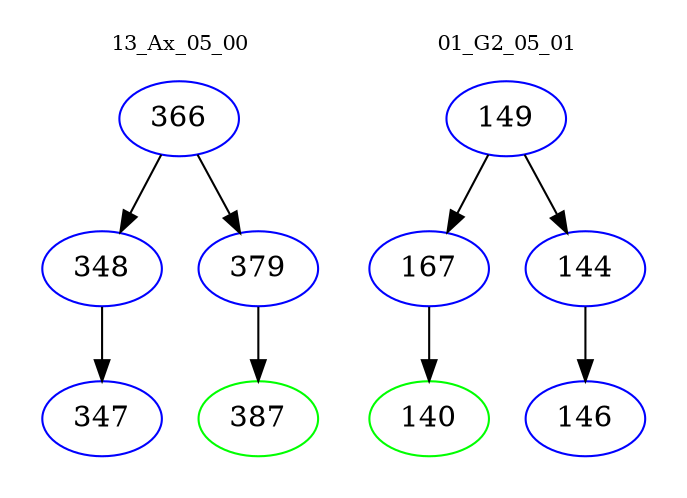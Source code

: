 digraph{
subgraph cluster_0 {
color = white
label = "13_Ax_05_00";
fontsize=10;
T0_366 [label="366", color="blue"]
T0_366 -> T0_348 [color="black"]
T0_348 [label="348", color="blue"]
T0_348 -> T0_347 [color="black"]
T0_347 [label="347", color="blue"]
T0_366 -> T0_379 [color="black"]
T0_379 [label="379", color="blue"]
T0_379 -> T0_387 [color="black"]
T0_387 [label="387", color="green"]
}
subgraph cluster_1 {
color = white
label = "01_G2_05_01";
fontsize=10;
T1_149 [label="149", color="blue"]
T1_149 -> T1_167 [color="black"]
T1_167 [label="167", color="blue"]
T1_167 -> T1_140 [color="black"]
T1_140 [label="140", color="green"]
T1_149 -> T1_144 [color="black"]
T1_144 [label="144", color="blue"]
T1_144 -> T1_146 [color="black"]
T1_146 [label="146", color="blue"]
}
}
